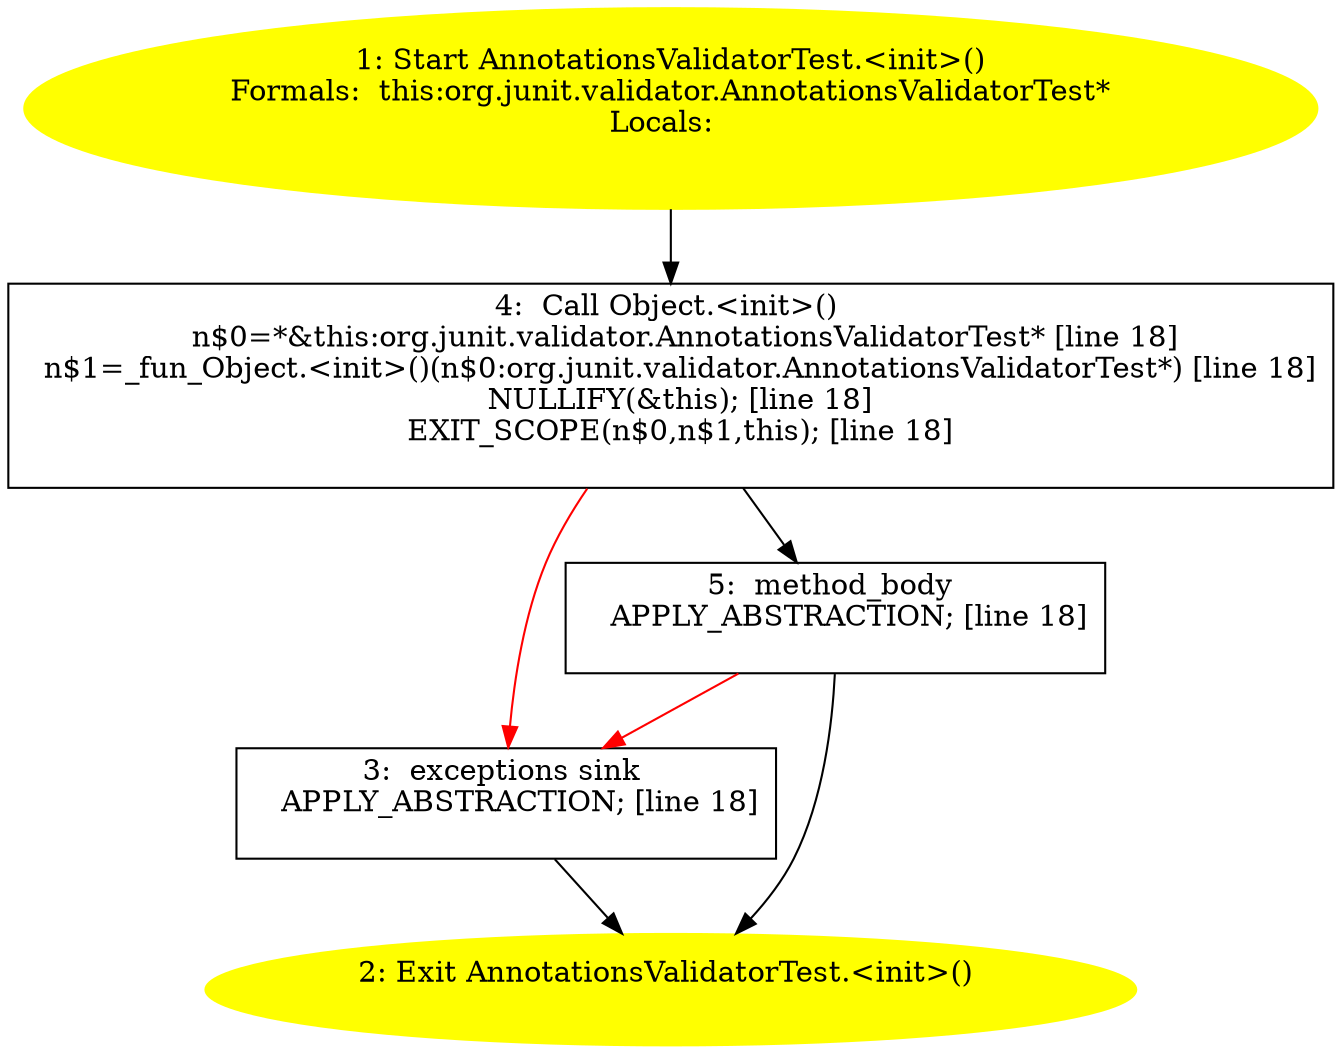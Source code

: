 /* @generated */
digraph cfg {
"org.junit.validator.AnnotationsValidatorTest.<init>().106886005ef2db7d722c16b0f458f550_1" [label="1: Start AnnotationsValidatorTest.<init>()\nFormals:  this:org.junit.validator.AnnotationsValidatorTest*\nLocals:  \n  " color=yellow style=filled]
	

	 "org.junit.validator.AnnotationsValidatorTest.<init>().106886005ef2db7d722c16b0f458f550_1" -> "org.junit.validator.AnnotationsValidatorTest.<init>().106886005ef2db7d722c16b0f458f550_4" ;
"org.junit.validator.AnnotationsValidatorTest.<init>().106886005ef2db7d722c16b0f458f550_2" [label="2: Exit AnnotationsValidatorTest.<init>() \n  " color=yellow style=filled]
	

"org.junit.validator.AnnotationsValidatorTest.<init>().106886005ef2db7d722c16b0f458f550_3" [label="3:  exceptions sink \n   APPLY_ABSTRACTION; [line 18]\n " shape="box"]
	

	 "org.junit.validator.AnnotationsValidatorTest.<init>().106886005ef2db7d722c16b0f458f550_3" -> "org.junit.validator.AnnotationsValidatorTest.<init>().106886005ef2db7d722c16b0f458f550_2" ;
"org.junit.validator.AnnotationsValidatorTest.<init>().106886005ef2db7d722c16b0f458f550_4" [label="4:  Call Object.<init>() \n   n$0=*&this:org.junit.validator.AnnotationsValidatorTest* [line 18]\n  n$1=_fun_Object.<init>()(n$0:org.junit.validator.AnnotationsValidatorTest*) [line 18]\n  NULLIFY(&this); [line 18]\n  EXIT_SCOPE(n$0,n$1,this); [line 18]\n " shape="box"]
	

	 "org.junit.validator.AnnotationsValidatorTest.<init>().106886005ef2db7d722c16b0f458f550_4" -> "org.junit.validator.AnnotationsValidatorTest.<init>().106886005ef2db7d722c16b0f458f550_5" ;
	 "org.junit.validator.AnnotationsValidatorTest.<init>().106886005ef2db7d722c16b0f458f550_4" -> "org.junit.validator.AnnotationsValidatorTest.<init>().106886005ef2db7d722c16b0f458f550_3" [color="red" ];
"org.junit.validator.AnnotationsValidatorTest.<init>().106886005ef2db7d722c16b0f458f550_5" [label="5:  method_body \n   APPLY_ABSTRACTION; [line 18]\n " shape="box"]
	

	 "org.junit.validator.AnnotationsValidatorTest.<init>().106886005ef2db7d722c16b0f458f550_5" -> "org.junit.validator.AnnotationsValidatorTest.<init>().106886005ef2db7d722c16b0f458f550_2" ;
	 "org.junit.validator.AnnotationsValidatorTest.<init>().106886005ef2db7d722c16b0f458f550_5" -> "org.junit.validator.AnnotationsValidatorTest.<init>().106886005ef2db7d722c16b0f458f550_3" [color="red" ];
}
